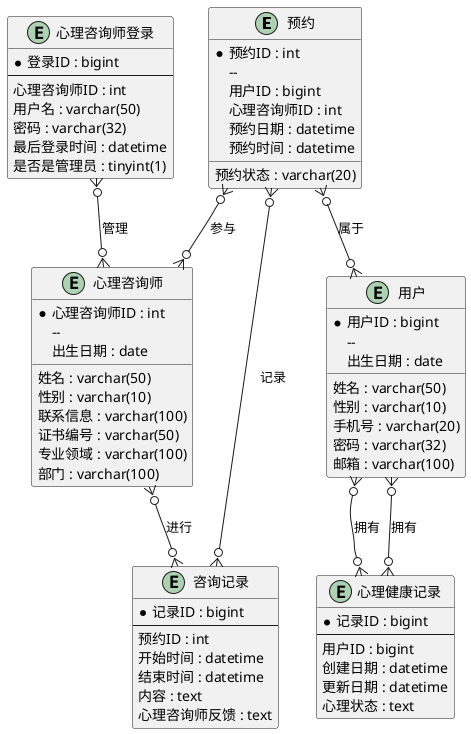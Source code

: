 @startuml
entity "预约" {
  * 预约ID : int
  -- 
  用户ID : bigint
  心理咨询师ID : int
  预约日期 : datetime
  预约时间 : datetime
  预约状态 : varchar(20)
}

entity "用户" {
  * 用户ID : bigint
  -- 
  姓名 : varchar(50)
  性别 : varchar(10)
  出生日期 : date
  手机号 : varchar(20)
  密码 : varchar(32)
  邮箱 : varchar(100)
}

entity "心理咨询师" {
  * 心理咨询师ID : int
  -- 
  姓名 : varchar(50)
  性别 : varchar(10)
  出生日期 : date
  联系信息 : varchar(100)
  证书编号 : varchar(50)
  专业领域 : varchar(100)
  部门 : varchar(100)
}

entity "咨询记录" {
  * 记录ID : bigint
  --
  预约ID : int
  开始时间 : datetime
  结束时间 : datetime
  内容 : text
  心理咨询师反馈 : text
}

entity "心理咨询师登录" {
  * 登录ID : bigint
  --
  心理咨询师ID : int
  用户名 : varchar(50)
  密码 : varchar(32)
  最后登录时间 : datetime
  是否是管理员 : tinyint(1)
}

entity "心理健康记录" {
  * 记录ID : bigint
  --
  用户ID : bigint
  创建日期 : datetime
  更新日期 : datetime
  心理状态 : text
}

预约 }o--o{ 用户 : "属于"
预约 }o--o{ 心理咨询师 : "参与"
咨询记录 }o--o{ 预约 : "记录"
心理咨询师登录 }o--o{ 心理咨询师 : "管理"
心理健康记录 }o--o{ 用户 : "拥有"
用户 }o--o{ 心理健康记录 : "拥有"
心理咨询师 }o--o{ 咨询记录 : "进行"
@enduml
